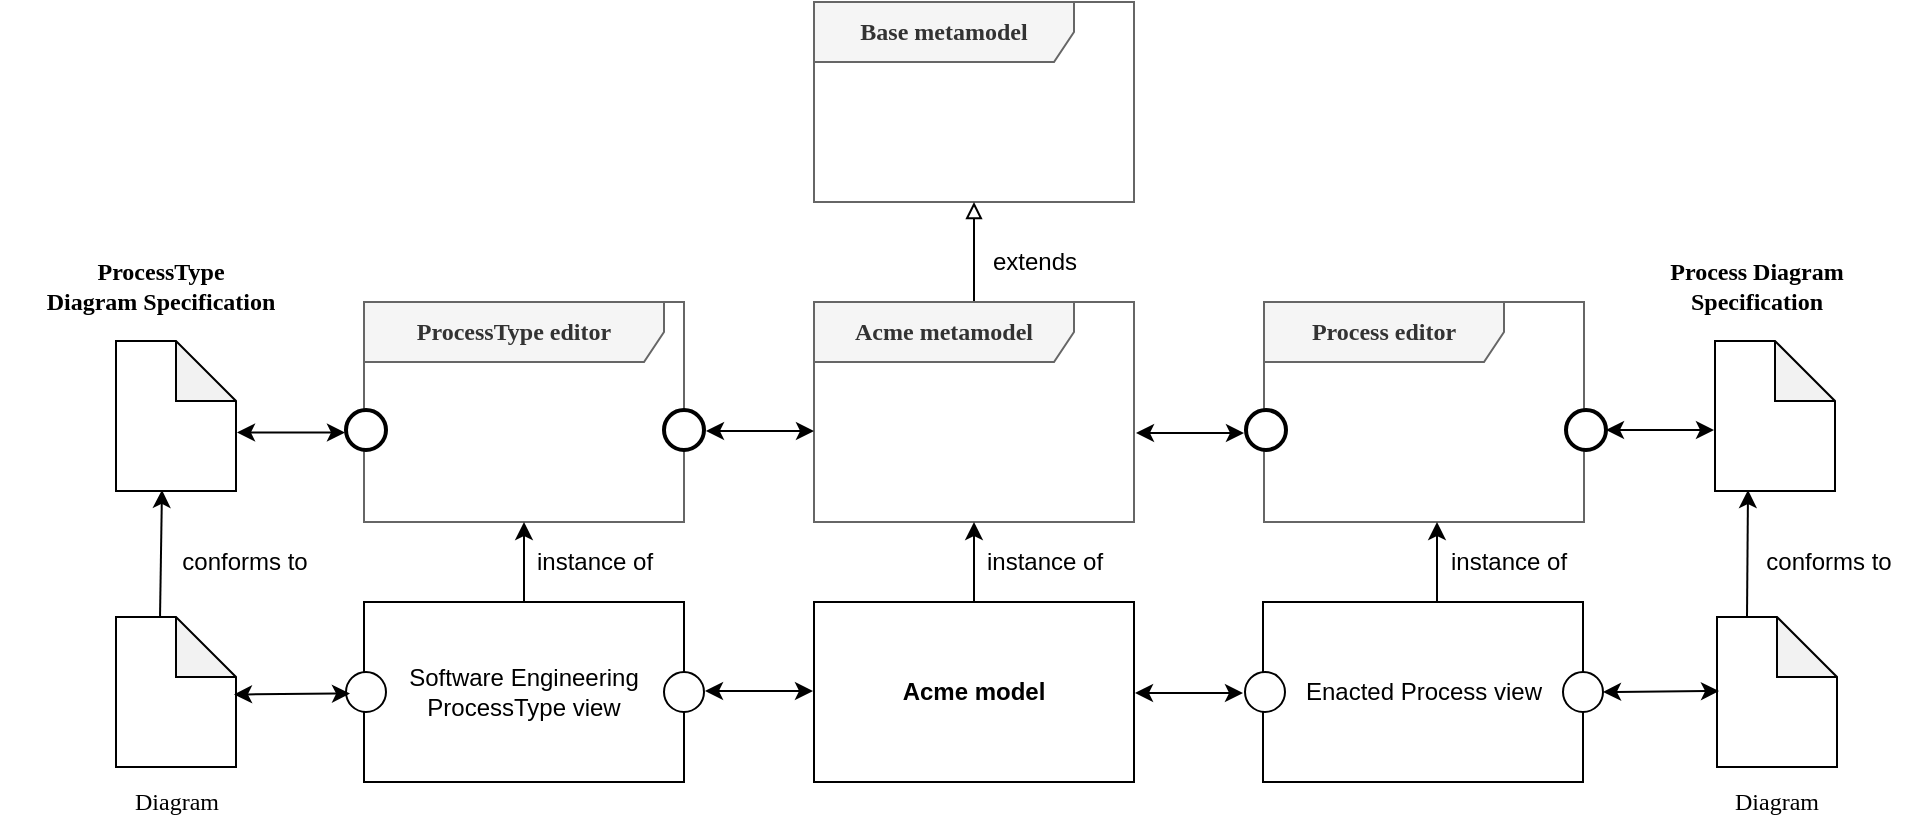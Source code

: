 <mxfile version="14.6.11" type="github">
  <diagram name="Page-1" id="c4acf3e9-155e-7222-9cf6-157b1a14988f">
    <mxGraphModel dx="2646" dy="1650" grid="1" gridSize="10" guides="1" tooltips="1" connect="1" arrows="1" fold="1" page="1" pageScale="1" pageWidth="850" pageHeight="1100" background="#ffffff" math="0" shadow="0">
      <root>
        <mxCell id="0" />
        <mxCell id="1" parent="0" />
        <mxCell id="17acba5748e5396b-1" value="&lt;b&gt;&lt;font style=&quot;font-size: 12px&quot;&gt;Base metamodel&lt;/font&gt;&lt;/b&gt;" style="shape=umlFrame;whiteSpace=wrap;html=1;rounded=0;shadow=0;comic=0;labelBackgroundColor=none;strokeWidth=1;fontFamily=Verdana;fontSize=10;align=center;width=130;height=30;fillColor=#f5f5f5;strokeColor=#666666;fontColor=#333333;" parent="1" vertex="1">
          <mxGeometry x="-470" y="-1040" width="160" height="100" as="geometry" />
        </mxCell>
        <mxCell id="NIMj05YKIouRd0gM8ZDB-1" value="&lt;b&gt;&lt;font style=&quot;font-size: 12px&quot;&gt;Process editor&lt;/font&gt;&lt;/b&gt;" style="shape=umlFrame;whiteSpace=wrap;html=1;rounded=0;shadow=0;comic=0;labelBackgroundColor=none;strokeWidth=1;fontFamily=Verdana;fontSize=10;align=center;width=120;height=30;fillColor=#f5f5f5;strokeColor=#666666;fontColor=#333333;" parent="1" vertex="1">
          <mxGeometry x="-245" y="-890" width="160" height="110" as="geometry" />
        </mxCell>
        <mxCell id="HCxnnW7y-VYpG5oS4Wv8-4" style="edgeStyle=none;rounded=0;orthogonalLoop=1;jettySize=auto;html=1;endArrow=block;endFill=0;" parent="1" source="HCxnnW7y-VYpG5oS4Wv8-2" target="17acba5748e5396b-1" edge="1">
          <mxGeometry relative="1" as="geometry" />
        </mxCell>
        <mxCell id="HCxnnW7y-VYpG5oS4Wv8-2" value="&lt;b&gt;&lt;font style=&quot;font-size: 12px&quot;&gt;Acme metamodel&lt;/font&gt;&lt;/b&gt;" style="shape=umlFrame;whiteSpace=wrap;html=1;rounded=0;shadow=0;comic=0;labelBackgroundColor=none;strokeWidth=1;fontFamily=Verdana;fontSize=10;align=center;width=130;height=30;fillColor=#f5f5f5;strokeColor=#666666;fontColor=#333333;" parent="1" vertex="1">
          <mxGeometry x="-470" y="-890" width="160" height="110" as="geometry" />
        </mxCell>
        <mxCell id="HCxnnW7y-VYpG5oS4Wv8-6" style="rounded=0;orthogonalLoop=1;jettySize=auto;html=1;" parent="1" source="E4Jmg9HzMqRdT5dlmyXl-6" target="HCxnnW7y-VYpG5oS4Wv8-2" edge="1">
          <mxGeometry relative="1" as="geometry">
            <mxPoint x="-390" y="-743" as="sourcePoint" />
            <mxPoint x="-486.949" y="-930" as="targetPoint" />
          </mxGeometry>
        </mxCell>
        <mxCell id="HCxnnW7y-VYpG5oS4Wv8-8" value="extends" style="text;html=1;align=center;verticalAlign=middle;resizable=0;points=[];autosize=1;strokeColor=none;" parent="1" vertex="1">
          <mxGeometry x="-390" y="-920" width="60" height="20" as="geometry" />
        </mxCell>
        <mxCell id="E4Jmg9HzMqRdT5dlmyXl-1" value="&lt;b&gt;&lt;font style=&quot;font-size: 12px&quot;&gt;ProcessType editor&lt;/font&gt;&lt;/b&gt;" style="shape=umlFrame;whiteSpace=wrap;html=1;rounded=0;shadow=0;comic=0;labelBackgroundColor=none;strokeWidth=1;fontFamily=Verdana;fontSize=10;align=center;width=150;height=30;fillColor=#f5f5f5;strokeColor=#666666;fontColor=#333333;" vertex="1" parent="1">
          <mxGeometry x="-695" y="-890" width="160" height="110" as="geometry" />
        </mxCell>
        <mxCell id="E4Jmg9HzMqRdT5dlmyXl-4" value="" style="ellipse;whiteSpace=wrap;html=1;aspect=fixed;align=center;strokeWidth=2;" vertex="1" parent="1">
          <mxGeometry x="-704" y="-836" width="20" height="20" as="geometry" />
        </mxCell>
        <mxCell id="E4Jmg9HzMqRdT5dlmyXl-6" value="&lt;b&gt;Acme model&lt;/b&gt;" style="rounded=0;whiteSpace=wrap;html=1;align=center;" vertex="1" parent="1">
          <mxGeometry x="-470" y="-740" width="160" height="90" as="geometry" />
        </mxCell>
        <mxCell id="E4Jmg9HzMqRdT5dlmyXl-8" value="" style="shape=note;whiteSpace=wrap;html=1;backgroundOutline=1;darkOpacity=0.05;align=center;" vertex="1" parent="1">
          <mxGeometry x="-819" y="-870.5" width="60" height="75" as="geometry" />
        </mxCell>
        <mxCell id="E4Jmg9HzMqRdT5dlmyXl-9" value="&lt;div&gt;&lt;font face=&quot;Verdana&quot;&gt;&lt;b&gt;&lt;font style=&quot;font-size: 12px&quot;&gt;ProcessType&lt;/font&gt;&lt;/b&gt;&lt;/font&gt;&lt;/div&gt;&lt;div&gt;&lt;font face=&quot;Verdana&quot;&gt;&lt;b&gt;&lt;font style=&quot;font-size: 12px&quot;&gt;Diagram Specification&lt;/font&gt;&lt;/b&gt;&lt;/font&gt;&lt;br&gt;&lt;/div&gt;" style="text;html=1;align=center;verticalAlign=middle;resizable=0;points=[];autosize=1;strokeColor=none;" vertex="1" parent="1">
          <mxGeometry x="-877" y="-918" width="160" height="40" as="geometry" />
        </mxCell>
        <mxCell id="E4Jmg9HzMqRdT5dlmyXl-10" value="instance of" style="text;html=1;align=center;verticalAlign=middle;resizable=0;points=[];autosize=1;strokeColor=none;" vertex="1" parent="1">
          <mxGeometry x="-390" y="-770" width="70" height="20" as="geometry" />
        </mxCell>
        <mxCell id="E4Jmg9HzMqRdT5dlmyXl-11" value="" style="shape=note;whiteSpace=wrap;html=1;backgroundOutline=1;darkOpacity=0.05;align=center;" vertex="1" parent="1">
          <mxGeometry x="-819" y="-732.5" width="60" height="75" as="geometry" />
        </mxCell>
        <mxCell id="E4Jmg9HzMqRdT5dlmyXl-12" value="&lt;div&gt;&lt;font style=&quot;font-size: 12px&quot; face=&quot;Verdana&quot;&gt;Diagram&lt;/font&gt;&lt;br&gt;&lt;/div&gt;" style="text;html=1;align=center;verticalAlign=middle;resizable=0;points=[];autosize=1;strokeColor=none;" vertex="1" parent="1">
          <mxGeometry x="-824" y="-650" width="70" height="20" as="geometry" />
        </mxCell>
        <mxCell id="E4Jmg9HzMqRdT5dlmyXl-13" value="Software Engineering ProcessType view" style="rounded=0;whiteSpace=wrap;html=1;align=center;" vertex="1" parent="1">
          <mxGeometry x="-695" y="-740" width="160" height="90" as="geometry" />
        </mxCell>
        <mxCell id="E4Jmg9HzMqRdT5dlmyXl-14" value="" style="ellipse;whiteSpace=wrap;html=1;aspect=fixed;align=center;" vertex="1" parent="1">
          <mxGeometry x="-704" y="-705" width="20" height="20" as="geometry" />
        </mxCell>
        <mxCell id="E4Jmg9HzMqRdT5dlmyXl-15" value="" style="ellipse;whiteSpace=wrap;html=1;aspect=fixed;align=center;" vertex="1" parent="1">
          <mxGeometry x="-545" y="-705" width="20" height="20" as="geometry" />
        </mxCell>
        <mxCell id="E4Jmg9HzMqRdT5dlmyXl-16" value="" style="ellipse;whiteSpace=wrap;html=1;aspect=fixed;align=center;strokeWidth=2;" vertex="1" parent="1">
          <mxGeometry x="-545" y="-836" width="20" height="20" as="geometry" />
        </mxCell>
        <mxCell id="E4Jmg9HzMqRdT5dlmyXl-17" value="" style="ellipse;whiteSpace=wrap;html=1;aspect=fixed;align=center;strokeWidth=2;" vertex="1" parent="1">
          <mxGeometry x="-254" y="-836" width="20" height="20" as="geometry" />
        </mxCell>
        <mxCell id="E4Jmg9HzMqRdT5dlmyXl-18" value="" style="ellipse;whiteSpace=wrap;html=1;aspect=fixed;align=center;strokeWidth=2;" vertex="1" parent="1">
          <mxGeometry x="-94" y="-836" width="20" height="20" as="geometry" />
        </mxCell>
        <mxCell id="E4Jmg9HzMqRdT5dlmyXl-19" value="Enacted Process view" style="rounded=0;whiteSpace=wrap;html=1;align=center;" vertex="1" parent="1">
          <mxGeometry x="-245.5" y="-740" width="160" height="90" as="geometry" />
        </mxCell>
        <mxCell id="E4Jmg9HzMqRdT5dlmyXl-20" value="" style="ellipse;whiteSpace=wrap;html=1;aspect=fixed;align=center;" vertex="1" parent="1">
          <mxGeometry x="-254.5" y="-705" width="20" height="20" as="geometry" />
        </mxCell>
        <mxCell id="E4Jmg9HzMqRdT5dlmyXl-21" value="" style="ellipse;whiteSpace=wrap;html=1;aspect=fixed;align=center;" vertex="1" parent="1">
          <mxGeometry x="-95.5" y="-705" width="20" height="20" as="geometry" />
        </mxCell>
        <mxCell id="E4Jmg9HzMqRdT5dlmyXl-22" style="rounded=0;orthogonalLoop=1;jettySize=auto;html=1;exitX=0.367;exitY=-0.007;exitDx=0;exitDy=0;exitPerimeter=0;entryX=0.383;entryY=0.993;entryDx=0;entryDy=0;entryPerimeter=0;" edge="1" parent="1" source="E4Jmg9HzMqRdT5dlmyXl-11" target="E4Jmg9HzMqRdT5dlmyXl-8">
          <mxGeometry relative="1" as="geometry">
            <mxPoint x="-820" y="-750" as="sourcePoint" />
            <mxPoint x="-785" y="-780" as="targetPoint" />
          </mxGeometry>
        </mxCell>
        <mxCell id="E4Jmg9HzMqRdT5dlmyXl-24" value="conforms to" style="text;html=1;align=center;verticalAlign=middle;resizable=0;points=[];autosize=1;strokeColor=none;" vertex="1" parent="1">
          <mxGeometry x="-795" y="-770" width="80" height="20" as="geometry" />
        </mxCell>
        <mxCell id="E4Jmg9HzMqRdT5dlmyXl-25" value="" style="shape=note;whiteSpace=wrap;html=1;backgroundOutline=1;darkOpacity=0.05;align=center;" vertex="1" parent="1">
          <mxGeometry x="-19.5" y="-870.5" width="60" height="75" as="geometry" />
        </mxCell>
        <mxCell id="E4Jmg9HzMqRdT5dlmyXl-26" value="&lt;div&gt;&lt;font face=&quot;Verdana&quot;&gt;&lt;b&gt;&lt;font style=&quot;font-size: 12px&quot;&gt;Process Diagram&lt;/font&gt;&lt;/b&gt;&lt;/font&gt;&lt;/div&gt;&lt;div&gt;&lt;font face=&quot;Verdana&quot;&gt;&lt;b&gt;&lt;font style=&quot;font-size: 12px&quot;&gt;Specification&lt;/font&gt;&lt;/b&gt;&lt;/font&gt;&lt;br&gt;&lt;/div&gt;" style="text;html=1;align=center;verticalAlign=middle;resizable=0;points=[];autosize=1;strokeColor=none;" vertex="1" parent="1">
          <mxGeometry x="-64.5" y="-918" width="130" height="40" as="geometry" />
        </mxCell>
        <mxCell id="E4Jmg9HzMqRdT5dlmyXl-27" value="" style="shape=note;whiteSpace=wrap;html=1;backgroundOutline=1;darkOpacity=0.05;align=center;" vertex="1" parent="1">
          <mxGeometry x="-18.5" y="-732.5" width="60" height="75" as="geometry" />
        </mxCell>
        <mxCell id="E4Jmg9HzMqRdT5dlmyXl-28" value="&lt;div&gt;&lt;font style=&quot;font-size: 12px&quot; face=&quot;Verdana&quot;&gt;Diagram&lt;/font&gt;&lt;br&gt;&lt;/div&gt;" style="text;html=1;align=center;verticalAlign=middle;resizable=0;points=[];autosize=1;strokeColor=none;" vertex="1" parent="1">
          <mxGeometry x="-24.5" y="-650" width="70" height="20" as="geometry" />
        </mxCell>
        <mxCell id="E4Jmg9HzMqRdT5dlmyXl-29" style="rounded=0;orthogonalLoop=1;jettySize=auto;html=1;exitX=0;exitY=0;exitDx=15;exitDy=0;exitPerimeter=0;" edge="1" parent="1" source="E4Jmg9HzMqRdT5dlmyXl-27">
          <mxGeometry relative="1" as="geometry">
            <mxPoint x="-22.5" y="-750" as="sourcePoint" />
            <mxPoint x="-3" y="-796" as="targetPoint" />
          </mxGeometry>
        </mxCell>
        <mxCell id="E4Jmg9HzMqRdT5dlmyXl-30" value="conforms to" style="text;html=1;align=center;verticalAlign=middle;resizable=0;points=[];autosize=1;strokeColor=none;" vertex="1" parent="1">
          <mxGeometry x="-3.5" y="-770" width="80" height="20" as="geometry" />
        </mxCell>
        <mxCell id="E4Jmg9HzMqRdT5dlmyXl-31" style="rounded=0;orthogonalLoop=1;jettySize=auto;html=1;exitX=1;exitY=0.5;exitDx=0;exitDy=0;startArrow=classic;startFill=1;" edge="1" parent="1" source="E4Jmg9HzMqRdT5dlmyXl-18">
          <mxGeometry relative="1" as="geometry">
            <mxPoint x="12.5" y="-722.5" as="sourcePoint" />
            <mxPoint x="-20" y="-826" as="targetPoint" />
          </mxGeometry>
        </mxCell>
        <mxCell id="E4Jmg9HzMqRdT5dlmyXl-32" style="rounded=0;orthogonalLoop=1;jettySize=auto;html=1;exitX=1;exitY=0.5;exitDx=0;exitDy=0;startArrow=classic;startFill=1;" edge="1" parent="1" source="E4Jmg9HzMqRdT5dlmyXl-21">
          <mxGeometry relative="1" as="geometry">
            <mxPoint x="-71.5" y="-695.5" as="sourcePoint" />
            <mxPoint x="-17.5" y="-695.5" as="targetPoint" />
          </mxGeometry>
        </mxCell>
        <mxCell id="E4Jmg9HzMqRdT5dlmyXl-33" style="rounded=0;orthogonalLoop=1;jettySize=auto;html=1;exitX=1;exitY=0.5;exitDx=0;exitDy=0;startArrow=classic;startFill=1;" edge="1" parent="1">
          <mxGeometry relative="1" as="geometry">
            <mxPoint x="-758.5" y="-824.75" as="sourcePoint" />
            <mxPoint x="-704.5" y="-824.75" as="targetPoint" />
          </mxGeometry>
        </mxCell>
        <mxCell id="E4Jmg9HzMqRdT5dlmyXl-34" style="rounded=0;orthogonalLoop=1;jettySize=auto;html=1;exitX=1;exitY=0.5;exitDx=0;exitDy=0;startArrow=classic;startFill=1;" edge="1" parent="1">
          <mxGeometry relative="1" as="geometry">
            <mxPoint x="-760" y="-693.75" as="sourcePoint" />
            <mxPoint x="-702" y="-694.25" as="targetPoint" />
          </mxGeometry>
        </mxCell>
        <mxCell id="E4Jmg9HzMqRdT5dlmyXl-35" style="rounded=0;orthogonalLoop=1;jettySize=auto;html=1;" edge="1" parent="1">
          <mxGeometry relative="1" as="geometry">
            <mxPoint x="-615" y="-740" as="sourcePoint" />
            <mxPoint x="-615" y="-780" as="targetPoint" />
          </mxGeometry>
        </mxCell>
        <mxCell id="E4Jmg9HzMqRdT5dlmyXl-36" value="instance of" style="text;html=1;align=center;verticalAlign=middle;resizable=0;points=[];autosize=1;strokeColor=none;" vertex="1" parent="1">
          <mxGeometry x="-615" y="-770" width="70" height="20" as="geometry" />
        </mxCell>
        <mxCell id="E4Jmg9HzMqRdT5dlmyXl-37" style="rounded=0;orthogonalLoop=1;jettySize=auto;html=1;" edge="1" parent="1">
          <mxGeometry relative="1" as="geometry">
            <mxPoint x="-158.5" y="-740" as="sourcePoint" />
            <mxPoint x="-158.5" y="-780" as="targetPoint" />
          </mxGeometry>
        </mxCell>
        <mxCell id="E4Jmg9HzMqRdT5dlmyXl-38" value="instance of" style="text;html=1;align=center;verticalAlign=middle;resizable=0;points=[];autosize=1;strokeColor=none;" vertex="1" parent="1">
          <mxGeometry x="-158.5" y="-770" width="70" height="20" as="geometry" />
        </mxCell>
        <mxCell id="E4Jmg9HzMqRdT5dlmyXl-39" style="rounded=0;orthogonalLoop=1;jettySize=auto;html=1;exitX=1;exitY=0.5;exitDx=0;exitDy=0;startArrow=classic;startFill=1;" edge="1" parent="1">
          <mxGeometry relative="1" as="geometry">
            <mxPoint x="-309" y="-824.5" as="sourcePoint" />
            <mxPoint x="-255" y="-824.5" as="targetPoint" />
          </mxGeometry>
        </mxCell>
        <mxCell id="E4Jmg9HzMqRdT5dlmyXl-40" style="rounded=0;orthogonalLoop=1;jettySize=auto;html=1;exitX=1;exitY=0.5;exitDx=0;exitDy=0;startArrow=classic;startFill=1;" edge="1" parent="1">
          <mxGeometry relative="1" as="geometry">
            <mxPoint x="-309.5" y="-694.5" as="sourcePoint" />
            <mxPoint x="-255.5" y="-694.5" as="targetPoint" />
          </mxGeometry>
        </mxCell>
        <mxCell id="E4Jmg9HzMqRdT5dlmyXl-41" style="rounded=0;orthogonalLoop=1;jettySize=auto;html=1;exitX=1;exitY=0.5;exitDx=0;exitDy=0;startArrow=classic;startFill=1;" edge="1" parent="1">
          <mxGeometry relative="1" as="geometry">
            <mxPoint x="-524" y="-825.5" as="sourcePoint" />
            <mxPoint x="-470" y="-825.5" as="targetPoint" />
          </mxGeometry>
        </mxCell>
        <mxCell id="E4Jmg9HzMqRdT5dlmyXl-42" style="rounded=0;orthogonalLoop=1;jettySize=auto;html=1;exitX=1;exitY=0.5;exitDx=0;exitDy=0;startArrow=classic;startFill=1;" edge="1" parent="1">
          <mxGeometry relative="1" as="geometry">
            <mxPoint x="-524.5" y="-695.5" as="sourcePoint" />
            <mxPoint x="-470.5" y="-695.5" as="targetPoint" />
          </mxGeometry>
        </mxCell>
      </root>
    </mxGraphModel>
  </diagram>
</mxfile>
